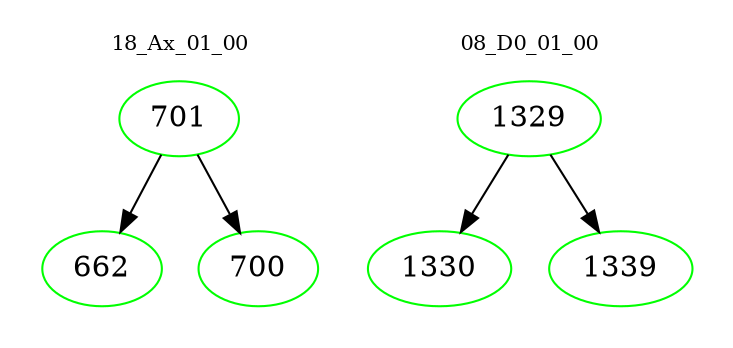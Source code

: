 digraph{
subgraph cluster_0 {
color = white
label = "18_Ax_01_00";
fontsize=10;
T0_701 [label="701", color="green"]
T0_701 -> T0_662 [color="black"]
T0_662 [label="662", color="green"]
T0_701 -> T0_700 [color="black"]
T0_700 [label="700", color="green"]
}
subgraph cluster_1 {
color = white
label = "08_D0_01_00";
fontsize=10;
T1_1329 [label="1329", color="green"]
T1_1329 -> T1_1330 [color="black"]
T1_1330 [label="1330", color="green"]
T1_1329 -> T1_1339 [color="black"]
T1_1339 [label="1339", color="green"]
}
}
